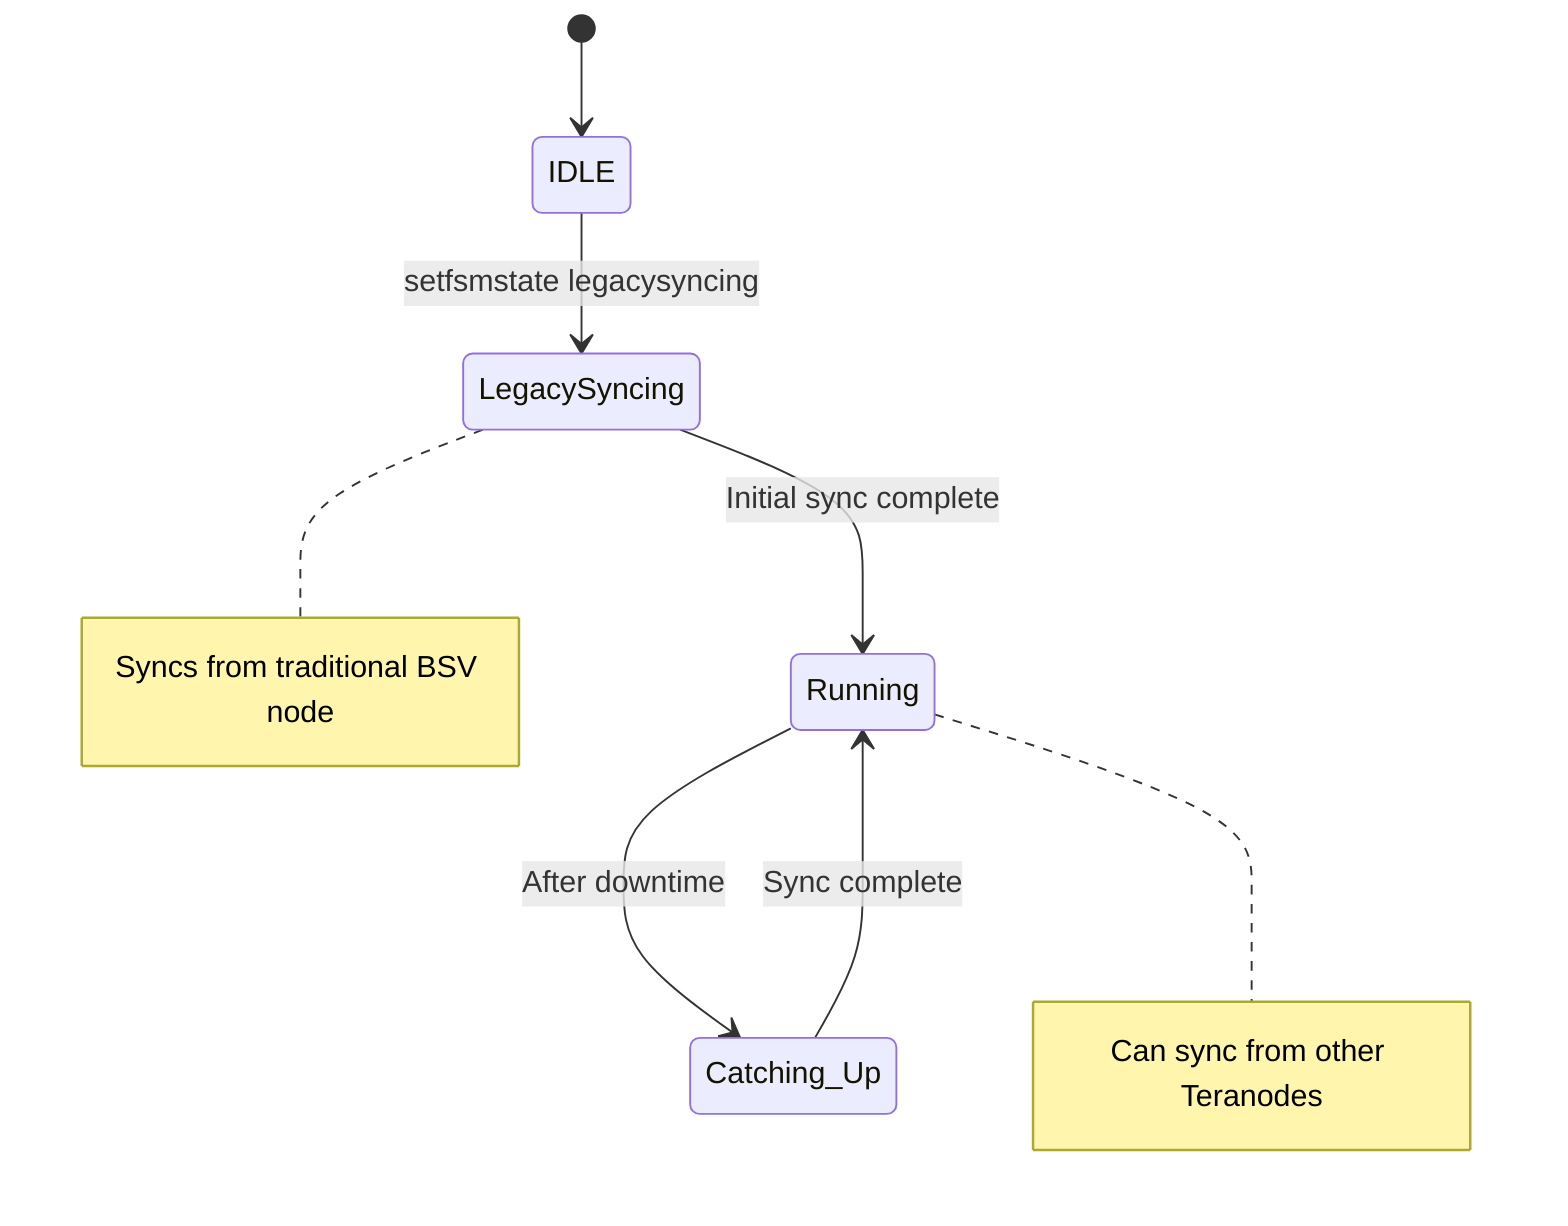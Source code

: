 stateDiagram-v2
    [*] --> IDLE
    IDLE --> LegacySyncing: setfsmstate legacysyncing
    LegacySyncing --> Running: Initial sync complete
    Running --> Catching_Up: After downtime
    Catching_Up --> Running: Sync complete

    note right of LegacySyncing
        Syncs from traditional BSV node
    end note

    note right of Running
        Can sync from other Teranodes
    end note